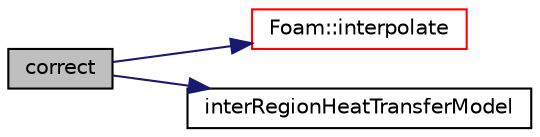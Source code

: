 digraph "correct"
{
  bgcolor="transparent";
  edge [fontname="Helvetica",fontsize="10",labelfontname="Helvetica",labelfontsize="10"];
  node [fontname="Helvetica",fontsize="10",shape=record];
  rankdir="LR";
  Node1 [label="correct",height=0.2,width=0.4,color="black", fillcolor="grey75", style="filled", fontcolor="black"];
  Node1 -> Node2 [color="midnightblue",fontsize="10",style="solid",fontname="Helvetica"];
  Node2 [label="Foam::interpolate",height=0.2,width=0.4,color="red",URL="$a10733.html#aba5fff183ec42758b0944abeabec41ea"];
  Node1 -> Node3 [color="midnightblue",fontsize="10",style="solid",fontname="Helvetica"];
  Node3 [label="interRegionHeatTransferModel",height=0.2,width=0.4,color="black",URL="$a01163.html#a701cea82469e7ad00cf3a25ff0695505",tooltip="Construct from dictionary. "];
}
